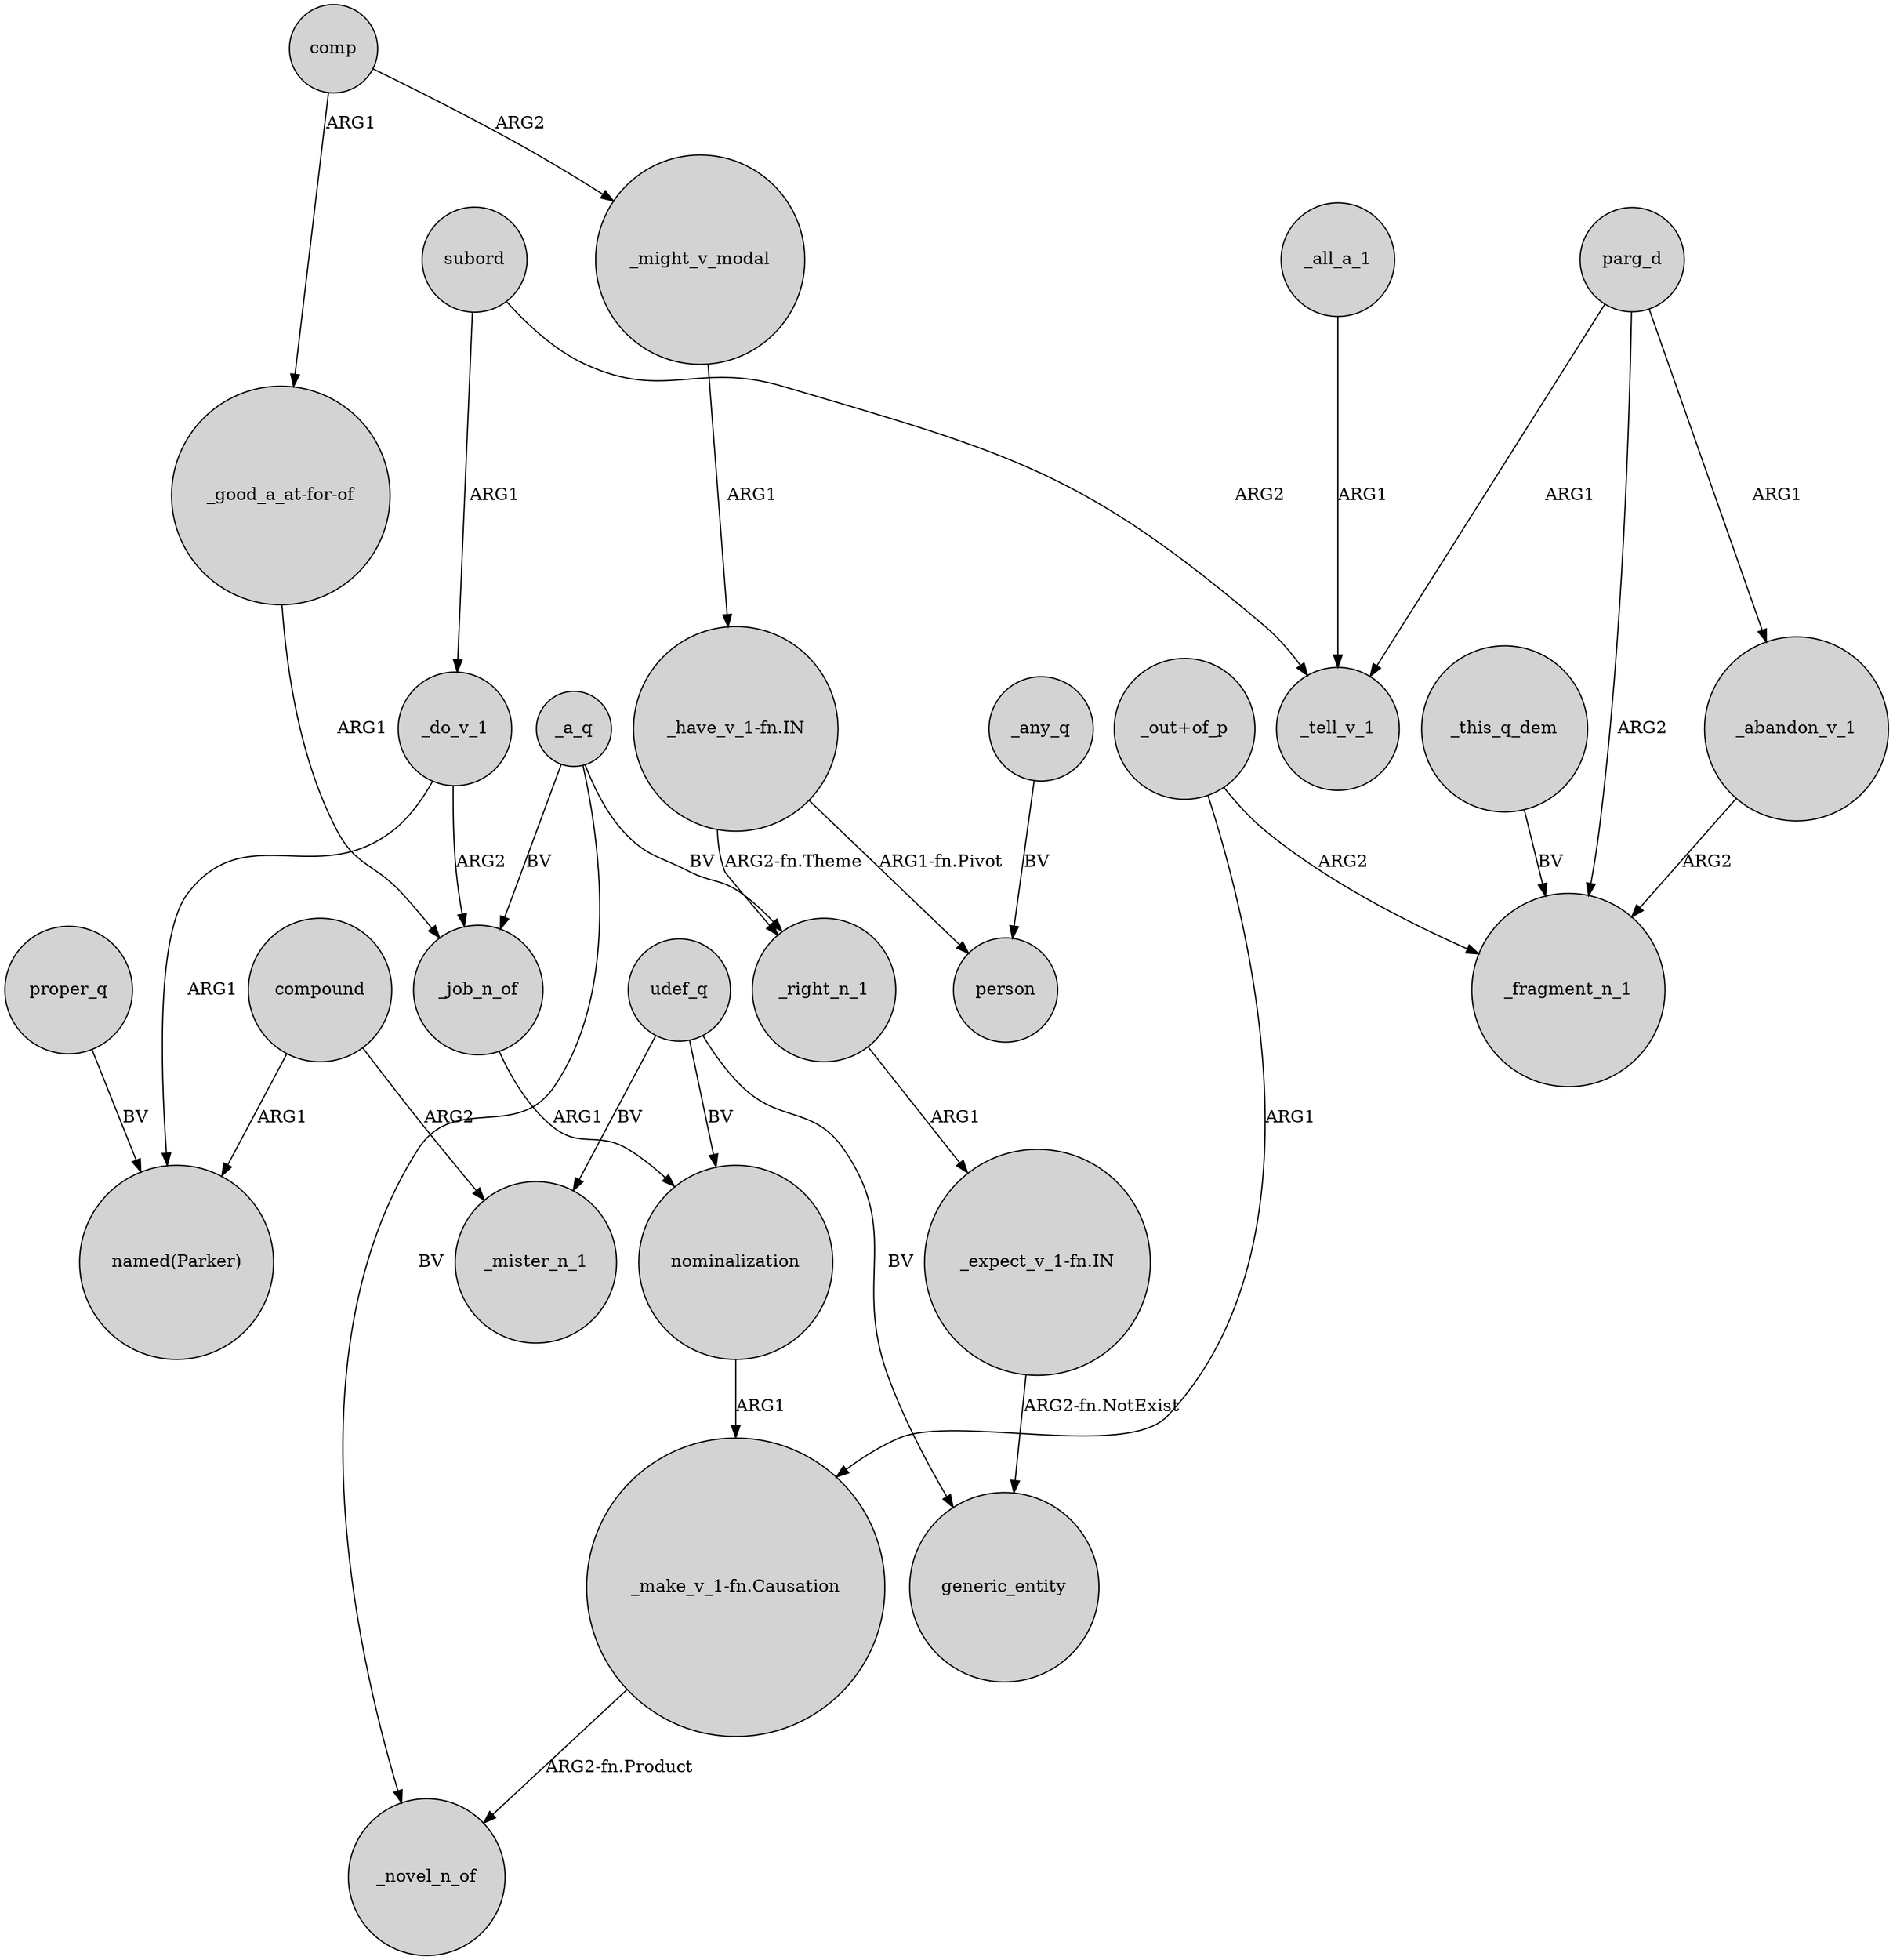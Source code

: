 digraph {
	node [shape=circle style=filled]
	proper_q -> "named(Parker)" [label=BV]
	_abandon_v_1 -> _fragment_n_1 [label=ARG2]
	udef_q -> generic_entity [label=BV]
	"_have_v_1-fn.IN" -> _right_n_1 [label="ARG2-fn.Theme"]
	_do_v_1 -> "named(Parker)" [label=ARG1]
	parg_d -> _tell_v_1 [label=ARG1]
	comp -> "_good_a_at-for-of" [label=ARG1]
	"_out+of_p" -> _fragment_n_1 [label=ARG2]
	compound -> _mister_n_1 [label=ARG2]
	compound -> "named(Parker)" [label=ARG1]
	_a_q -> _job_n_of [label=BV]
	_job_n_of -> nominalization [label=ARG1]
	udef_q -> _mister_n_1 [label=BV]
	_a_q -> _novel_n_of [label=BV]
	"_out+of_p" -> "_make_v_1-fn.Causation" [label=ARG1]
	parg_d -> _abandon_v_1 [label=ARG1]
	nominalization -> "_make_v_1-fn.Causation" [label=ARG1]
	_do_v_1 -> _job_n_of [label=ARG2]
	udef_q -> nominalization [label=BV]
	"_good_a_at-for-of" -> _job_n_of [label=ARG1]
	_right_n_1 -> "_expect_v_1-fn.IN" [label=ARG1]
	"_expect_v_1-fn.IN" -> generic_entity [label="ARG2-fn.NotExist"]
	"_have_v_1-fn.IN" -> person [label="ARG1-fn.Pivot"]
	_a_q -> _right_n_1 [label=BV]
	_all_a_1 -> _tell_v_1 [label=ARG1]
	subord -> _tell_v_1 [label=ARG2]
	_any_q -> person [label=BV]
	parg_d -> _fragment_n_1 [label=ARG2]
	"_make_v_1-fn.Causation" -> _novel_n_of [label="ARG2-fn.Product"]
	_might_v_modal -> "_have_v_1-fn.IN" [label=ARG1]
	_this_q_dem -> _fragment_n_1 [label=BV]
	comp -> _might_v_modal [label=ARG2]
	subord -> _do_v_1 [label=ARG1]
}
